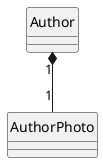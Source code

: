 @startuml
 'https://plantuml.com/class-diagram

 hide circle
 skinparam classAttributeIconSize 0


Author "1" *-down- "1" AuthorPhoto

@enduml
